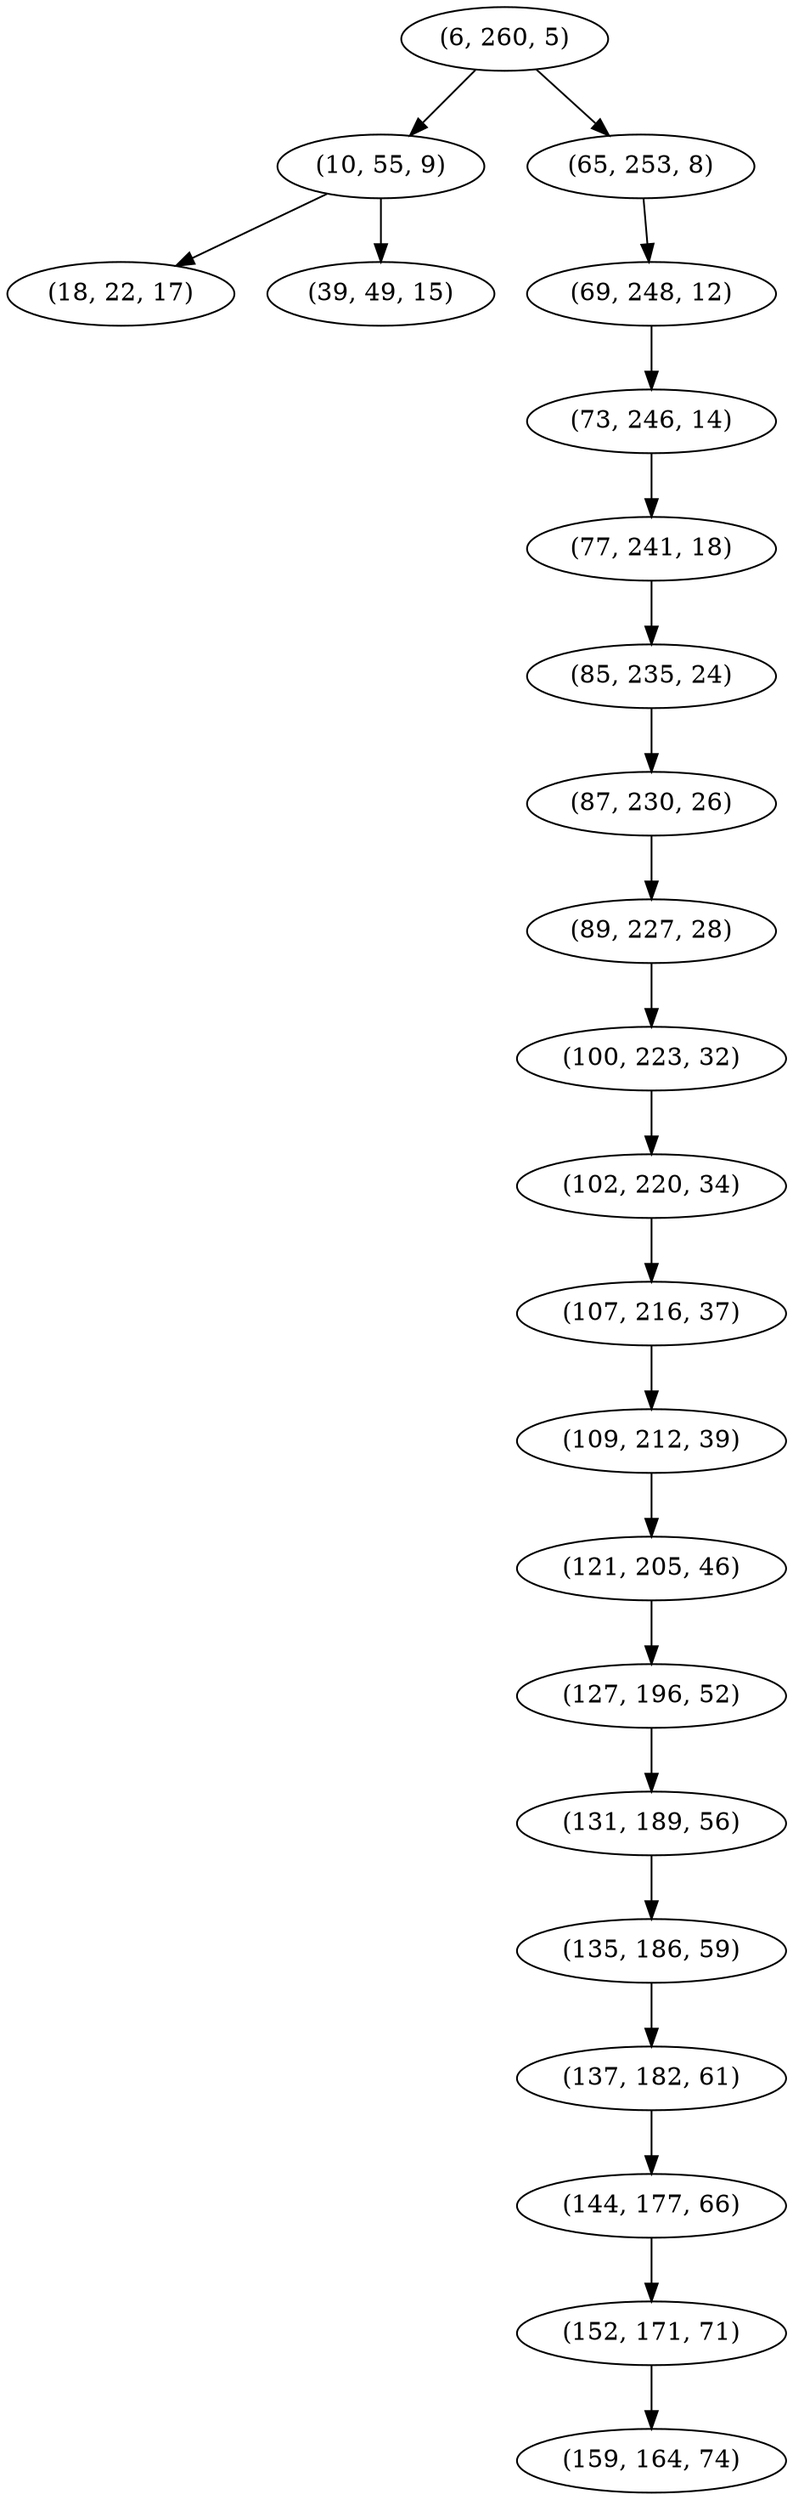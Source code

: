 digraph tree {
    "(6, 260, 5)";
    "(10, 55, 9)";
    "(18, 22, 17)";
    "(39, 49, 15)";
    "(65, 253, 8)";
    "(69, 248, 12)";
    "(73, 246, 14)";
    "(77, 241, 18)";
    "(85, 235, 24)";
    "(87, 230, 26)";
    "(89, 227, 28)";
    "(100, 223, 32)";
    "(102, 220, 34)";
    "(107, 216, 37)";
    "(109, 212, 39)";
    "(121, 205, 46)";
    "(127, 196, 52)";
    "(131, 189, 56)";
    "(135, 186, 59)";
    "(137, 182, 61)";
    "(144, 177, 66)";
    "(152, 171, 71)";
    "(159, 164, 74)";
    "(6, 260, 5)" -> "(10, 55, 9)";
    "(6, 260, 5)" -> "(65, 253, 8)";
    "(10, 55, 9)" -> "(18, 22, 17)";
    "(10, 55, 9)" -> "(39, 49, 15)";
    "(65, 253, 8)" -> "(69, 248, 12)";
    "(69, 248, 12)" -> "(73, 246, 14)";
    "(73, 246, 14)" -> "(77, 241, 18)";
    "(77, 241, 18)" -> "(85, 235, 24)";
    "(85, 235, 24)" -> "(87, 230, 26)";
    "(87, 230, 26)" -> "(89, 227, 28)";
    "(89, 227, 28)" -> "(100, 223, 32)";
    "(100, 223, 32)" -> "(102, 220, 34)";
    "(102, 220, 34)" -> "(107, 216, 37)";
    "(107, 216, 37)" -> "(109, 212, 39)";
    "(109, 212, 39)" -> "(121, 205, 46)";
    "(121, 205, 46)" -> "(127, 196, 52)";
    "(127, 196, 52)" -> "(131, 189, 56)";
    "(131, 189, 56)" -> "(135, 186, 59)";
    "(135, 186, 59)" -> "(137, 182, 61)";
    "(137, 182, 61)" -> "(144, 177, 66)";
    "(144, 177, 66)" -> "(152, 171, 71)";
    "(152, 171, 71)" -> "(159, 164, 74)";
}
